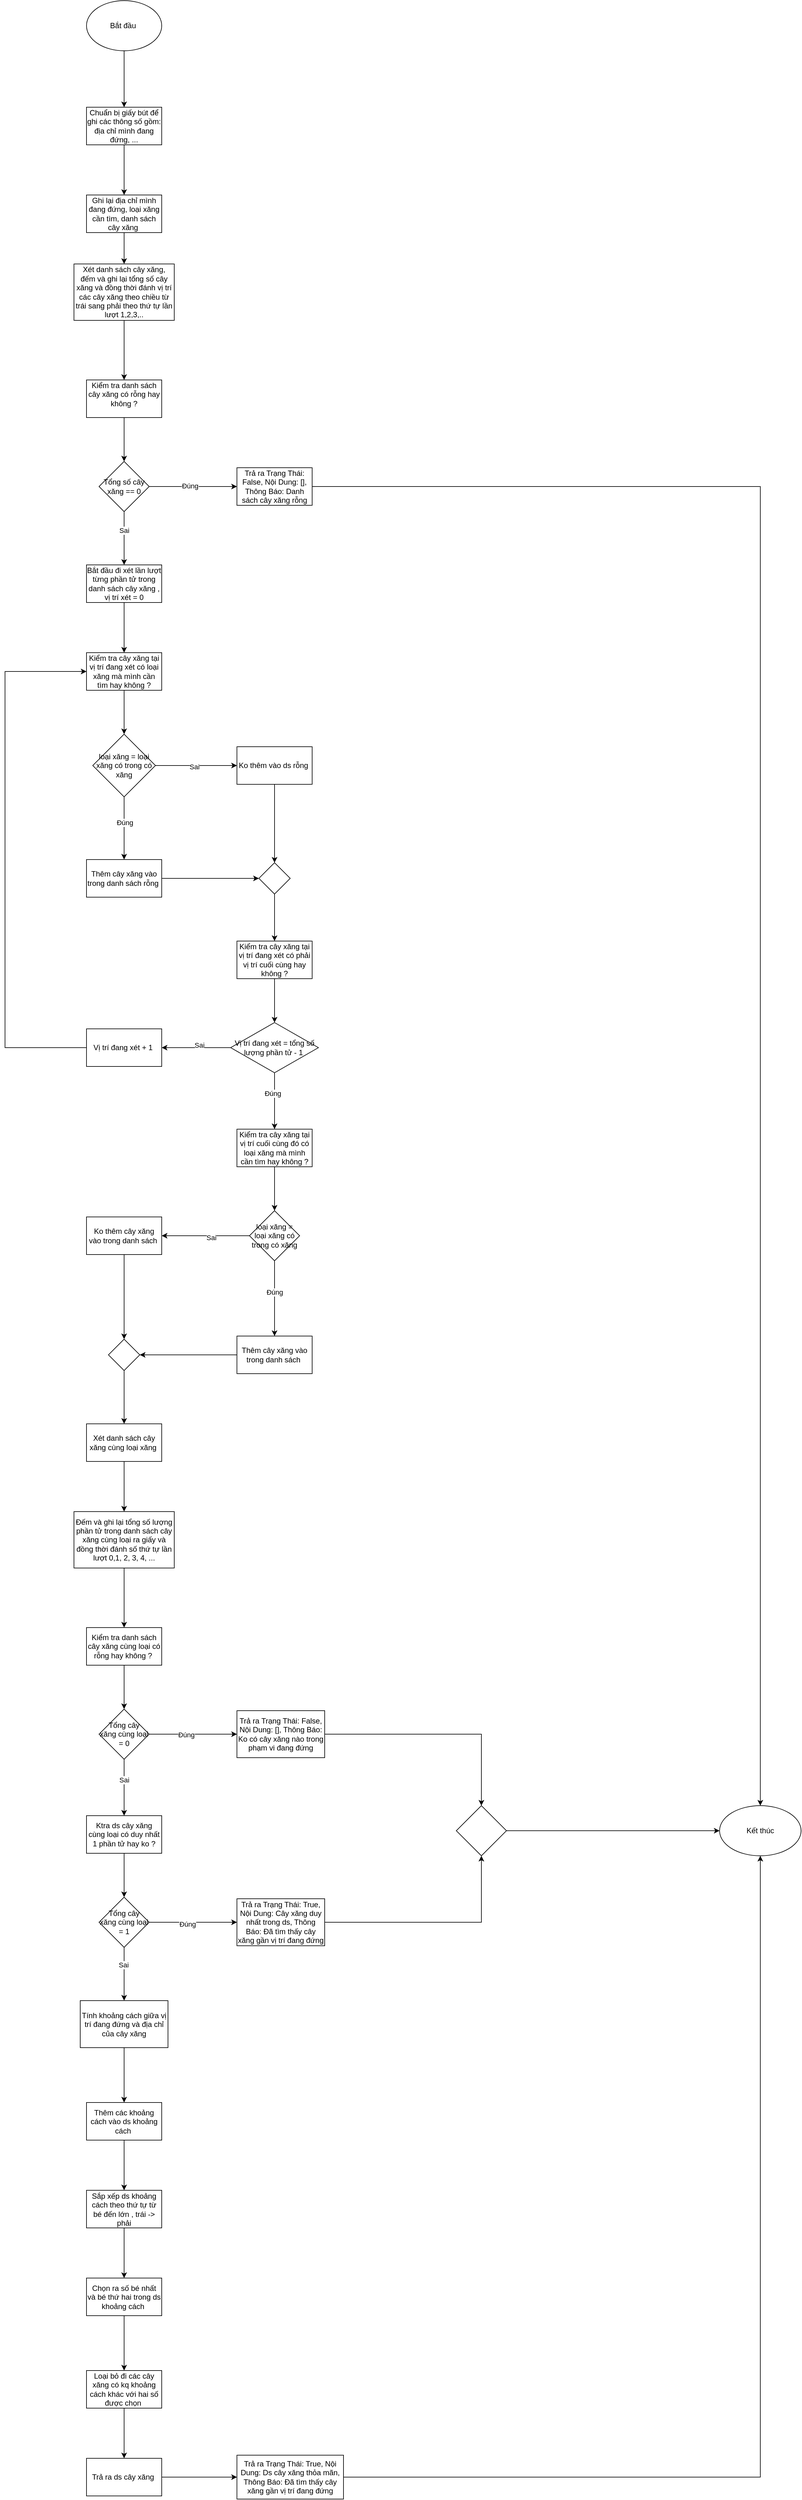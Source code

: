 <mxfile version="24.7.6">
  <diagram name="Page-1" id="aX4CD0YnM9mkY9acVC4E">
    <mxGraphModel dx="1551" dy="1123" grid="1" gridSize="10" guides="1" tooltips="1" connect="1" arrows="1" fold="1" page="0" pageScale="1" pageWidth="850" pageHeight="1100" math="0" shadow="0">
      <root>
        <mxCell id="0" />
        <mxCell id="1" parent="0" />
        <mxCell id="w75pA72Hz9CgyQcH--Vn-3" value="" style="edgeStyle=orthogonalEdgeStyle;rounded=0;orthogonalLoop=1;jettySize=auto;html=1;" parent="1" source="w75pA72Hz9CgyQcH--Vn-1" target="w75pA72Hz9CgyQcH--Vn-2" edge="1">
          <mxGeometry relative="1" as="geometry" />
        </mxCell>
        <mxCell id="w75pA72Hz9CgyQcH--Vn-1" value="Bắt đầu&amp;nbsp;" style="ellipse;whiteSpace=wrap;html=1;" parent="1" vertex="1">
          <mxGeometry x="120" y="-80" width="120" height="80" as="geometry" />
        </mxCell>
        <mxCell id="w75pA72Hz9CgyQcH--Vn-5" value="" style="edgeStyle=orthogonalEdgeStyle;rounded=0;orthogonalLoop=1;jettySize=auto;html=1;" parent="1" source="w75pA72Hz9CgyQcH--Vn-2" target="w75pA72Hz9CgyQcH--Vn-4" edge="1">
          <mxGeometry relative="1" as="geometry" />
        </mxCell>
        <mxCell id="w75pA72Hz9CgyQcH--Vn-2" value="Chuẩn bị giấy bút để ghi các thông số gồm: địa chỉ mình đang đứng, ..." style="whiteSpace=wrap;html=1;" parent="1" vertex="1">
          <mxGeometry x="120" y="90" width="120" height="60" as="geometry" />
        </mxCell>
        <mxCell id="w75pA72Hz9CgyQcH--Vn-7" value="" style="edgeStyle=orthogonalEdgeStyle;rounded=0;orthogonalLoop=1;jettySize=auto;html=1;" parent="1" source="w75pA72Hz9CgyQcH--Vn-4" target="w75pA72Hz9CgyQcH--Vn-6" edge="1">
          <mxGeometry relative="1" as="geometry" />
        </mxCell>
        <mxCell id="w75pA72Hz9CgyQcH--Vn-4" value="Ghi lại địa chỉ mình đang đứng, loại xăng cần tìm, danh sách cây xăng&amp;nbsp;" style="whiteSpace=wrap;html=1;" parent="1" vertex="1">
          <mxGeometry x="120" y="230" width="120" height="60" as="geometry" />
        </mxCell>
        <mxCell id="w75pA72Hz9CgyQcH--Vn-9" value="" style="edgeStyle=orthogonalEdgeStyle;rounded=0;orthogonalLoop=1;jettySize=auto;html=1;" parent="1" source="w75pA72Hz9CgyQcH--Vn-6" target="w75pA72Hz9CgyQcH--Vn-8" edge="1">
          <mxGeometry relative="1" as="geometry" />
        </mxCell>
        <mxCell id="w75pA72Hz9CgyQcH--Vn-6" value="Xét danh sách cây xăng, đếm và ghi lại tổng số cây xăng và đồng thời đánh vị trí các cây xăng theo chiều từ trái sang phải theo thứ tự lần lượt 1,2,3,.." style="whiteSpace=wrap;html=1;" parent="1" vertex="1">
          <mxGeometry x="100" y="340" width="160" height="90" as="geometry" />
        </mxCell>
        <mxCell id="w75pA72Hz9CgyQcH--Vn-13" value="" style="edgeStyle=orthogonalEdgeStyle;rounded=0;orthogonalLoop=1;jettySize=auto;html=1;" parent="1" source="w75pA72Hz9CgyQcH--Vn-8" target="w75pA72Hz9CgyQcH--Vn-12" edge="1">
          <mxGeometry relative="1" as="geometry" />
        </mxCell>
        <mxCell id="w75pA72Hz9CgyQcH--Vn-8" value="Kiểm tra danh sách cây xăng có rỗng hay không ?&lt;div&gt;&lt;br&gt;&lt;/div&gt;" style="whiteSpace=wrap;html=1;" parent="1" vertex="1">
          <mxGeometry x="120" y="525" width="120" height="60" as="geometry" />
        </mxCell>
        <mxCell id="w75pA72Hz9CgyQcH--Vn-15" value="" style="edgeStyle=orthogonalEdgeStyle;rounded=0;orthogonalLoop=1;jettySize=auto;html=1;" parent="1" source="w75pA72Hz9CgyQcH--Vn-12" target="w75pA72Hz9CgyQcH--Vn-14" edge="1">
          <mxGeometry relative="1" as="geometry" />
        </mxCell>
        <mxCell id="KW4GMvHp3O4kSPheZxXF-3" value="Đúng" style="edgeLabel;html=1;align=center;verticalAlign=middle;resizable=0;points=[];" vertex="1" connectable="0" parent="w75pA72Hz9CgyQcH--Vn-15">
          <mxGeometry x="-0.071" y="1" relative="1" as="geometry">
            <mxPoint as="offset" />
          </mxGeometry>
        </mxCell>
        <mxCell id="KW4GMvHp3O4kSPheZxXF-2" value="" style="edgeStyle=orthogonalEdgeStyle;rounded=0;orthogonalLoop=1;jettySize=auto;html=1;" edge="1" parent="1" source="w75pA72Hz9CgyQcH--Vn-12" target="KW4GMvHp3O4kSPheZxXF-1">
          <mxGeometry relative="1" as="geometry" />
        </mxCell>
        <mxCell id="KW4GMvHp3O4kSPheZxXF-4" value="Sai" style="edgeLabel;html=1;align=center;verticalAlign=middle;resizable=0;points=[];" vertex="1" connectable="0" parent="KW4GMvHp3O4kSPheZxXF-2">
          <mxGeometry x="-0.29" relative="1" as="geometry">
            <mxPoint as="offset" />
          </mxGeometry>
        </mxCell>
        <mxCell id="w75pA72Hz9CgyQcH--Vn-12" value="Tổng số cây xăng == 0" style="rhombus;whiteSpace=wrap;html=1;" parent="1" vertex="1">
          <mxGeometry x="140" y="655" width="80" height="80" as="geometry" />
        </mxCell>
        <mxCell id="KW4GMvHp3O4kSPheZxXF-88" style="edgeStyle=orthogonalEdgeStyle;rounded=0;orthogonalLoop=1;jettySize=auto;html=1;exitX=1;exitY=0.5;exitDx=0;exitDy=0;entryX=0.5;entryY=0;entryDx=0;entryDy=0;" edge="1" parent="1" source="w75pA72Hz9CgyQcH--Vn-14" target="KW4GMvHp3O4kSPheZxXF-82">
          <mxGeometry relative="1" as="geometry" />
        </mxCell>
        <mxCell id="w75pA72Hz9CgyQcH--Vn-14" value="Trả ra Trạng Thái: False, Nội Dung: [], Thông Báo: Danh sách cây xăng rỗng" style="whiteSpace=wrap;html=1;" parent="1" vertex="1">
          <mxGeometry x="360" y="665" width="120" height="60" as="geometry" />
        </mxCell>
        <mxCell id="KW4GMvHp3O4kSPheZxXF-6" value="" style="edgeStyle=orthogonalEdgeStyle;rounded=0;orthogonalLoop=1;jettySize=auto;html=1;" edge="1" parent="1" source="KW4GMvHp3O4kSPheZxXF-1" target="KW4GMvHp3O4kSPheZxXF-5">
          <mxGeometry relative="1" as="geometry" />
        </mxCell>
        <mxCell id="KW4GMvHp3O4kSPheZxXF-1" value="Bắt đầu đi xét lần lượt từng phần tử trong danh sách cây xăng , vị trí xét = 0" style="whiteSpace=wrap;html=1;" vertex="1" parent="1">
          <mxGeometry x="120" y="820" width="120" height="60" as="geometry" />
        </mxCell>
        <mxCell id="KW4GMvHp3O4kSPheZxXF-8" value="" style="edgeStyle=orthogonalEdgeStyle;rounded=0;orthogonalLoop=1;jettySize=auto;html=1;" edge="1" parent="1" source="KW4GMvHp3O4kSPheZxXF-5" target="KW4GMvHp3O4kSPheZxXF-7">
          <mxGeometry relative="1" as="geometry" />
        </mxCell>
        <mxCell id="KW4GMvHp3O4kSPheZxXF-5" value="Kiểm tra cây xăng tại vị trí đang xét có loại xăng mà mình cần tìm hay không ?" style="whiteSpace=wrap;html=1;" vertex="1" parent="1">
          <mxGeometry x="120" y="960" width="120" height="60" as="geometry" />
        </mxCell>
        <mxCell id="KW4GMvHp3O4kSPheZxXF-10" value="" style="edgeStyle=orthogonalEdgeStyle;rounded=0;orthogonalLoop=1;jettySize=auto;html=1;" edge="1" parent="1" source="KW4GMvHp3O4kSPheZxXF-7" target="KW4GMvHp3O4kSPheZxXF-9">
          <mxGeometry relative="1" as="geometry" />
        </mxCell>
        <mxCell id="KW4GMvHp3O4kSPheZxXF-13" value="Đúng" style="edgeLabel;html=1;align=center;verticalAlign=middle;resizable=0;points=[];" vertex="1" connectable="0" parent="KW4GMvHp3O4kSPheZxXF-10">
          <mxGeometry x="-0.191" y="1" relative="1" as="geometry">
            <mxPoint as="offset" />
          </mxGeometry>
        </mxCell>
        <mxCell id="KW4GMvHp3O4kSPheZxXF-12" value="" style="edgeStyle=orthogonalEdgeStyle;rounded=0;orthogonalLoop=1;jettySize=auto;html=1;" edge="1" parent="1" source="KW4GMvHp3O4kSPheZxXF-7" target="KW4GMvHp3O4kSPheZxXF-11">
          <mxGeometry relative="1" as="geometry" />
        </mxCell>
        <mxCell id="KW4GMvHp3O4kSPheZxXF-14" value="Sai" style="edgeLabel;html=1;align=center;verticalAlign=middle;resizable=0;points=[];" vertex="1" connectable="0" parent="KW4GMvHp3O4kSPheZxXF-12">
          <mxGeometry x="-0.045" y="-2" relative="1" as="geometry">
            <mxPoint as="offset" />
          </mxGeometry>
        </mxCell>
        <mxCell id="KW4GMvHp3O4kSPheZxXF-7" value="loại xăng = loại xăng có trong có xăng" style="rhombus;whiteSpace=wrap;html=1;" vertex="1" parent="1">
          <mxGeometry x="130" y="1090" width="100" height="100" as="geometry" />
        </mxCell>
        <mxCell id="KW4GMvHp3O4kSPheZxXF-17" style="edgeStyle=orthogonalEdgeStyle;rounded=0;orthogonalLoop=1;jettySize=auto;html=1;exitX=1;exitY=0.5;exitDx=0;exitDy=0;entryX=0;entryY=0.5;entryDx=0;entryDy=0;" edge="1" parent="1" source="KW4GMvHp3O4kSPheZxXF-9" target="KW4GMvHp3O4kSPheZxXF-15">
          <mxGeometry relative="1" as="geometry" />
        </mxCell>
        <mxCell id="KW4GMvHp3O4kSPheZxXF-9" value="Thêm cây xăng vào trong danh sách rỗng&amp;nbsp;" style="whiteSpace=wrap;html=1;" vertex="1" parent="1">
          <mxGeometry x="120" y="1290" width="120" height="60" as="geometry" />
        </mxCell>
        <mxCell id="KW4GMvHp3O4kSPheZxXF-16" value="" style="edgeStyle=orthogonalEdgeStyle;rounded=0;orthogonalLoop=1;jettySize=auto;html=1;exitX=0.5;exitY=1;exitDx=0;exitDy=0;" edge="1" parent="1" source="KW4GMvHp3O4kSPheZxXF-11" target="KW4GMvHp3O4kSPheZxXF-15">
          <mxGeometry relative="1" as="geometry" />
        </mxCell>
        <mxCell id="KW4GMvHp3O4kSPheZxXF-11" value="Ko thêm vào ds rỗng&amp;nbsp;" style="whiteSpace=wrap;html=1;" vertex="1" parent="1">
          <mxGeometry x="360" y="1110" width="120" height="60" as="geometry" />
        </mxCell>
        <mxCell id="KW4GMvHp3O4kSPheZxXF-19" value="" style="edgeStyle=orthogonalEdgeStyle;rounded=0;orthogonalLoop=1;jettySize=auto;html=1;" edge="1" parent="1" source="KW4GMvHp3O4kSPheZxXF-15" target="KW4GMvHp3O4kSPheZxXF-18">
          <mxGeometry relative="1" as="geometry" />
        </mxCell>
        <mxCell id="KW4GMvHp3O4kSPheZxXF-15" value="" style="rhombus;whiteSpace=wrap;html=1;" vertex="1" parent="1">
          <mxGeometry x="395" y="1295" width="50" height="50" as="geometry" />
        </mxCell>
        <mxCell id="KW4GMvHp3O4kSPheZxXF-21" value="" style="edgeStyle=orthogonalEdgeStyle;rounded=0;orthogonalLoop=1;jettySize=auto;html=1;" edge="1" parent="1" source="KW4GMvHp3O4kSPheZxXF-18" target="KW4GMvHp3O4kSPheZxXF-20">
          <mxGeometry relative="1" as="geometry" />
        </mxCell>
        <mxCell id="KW4GMvHp3O4kSPheZxXF-18" value="Kiểm tra cây xăng tại vị trí đang xét có phải vị trí cuối cùng hay không ?" style="whiteSpace=wrap;html=1;" vertex="1" parent="1">
          <mxGeometry x="360" y="1420" width="120" height="60" as="geometry" />
        </mxCell>
        <mxCell id="KW4GMvHp3O4kSPheZxXF-23" value="" style="edgeStyle=orthogonalEdgeStyle;rounded=0;orthogonalLoop=1;jettySize=auto;html=1;" edge="1" parent="1" source="KW4GMvHp3O4kSPheZxXF-20" target="KW4GMvHp3O4kSPheZxXF-22">
          <mxGeometry relative="1" as="geometry" />
        </mxCell>
        <mxCell id="KW4GMvHp3O4kSPheZxXF-27" value="Đúng" style="edgeLabel;html=1;align=center;verticalAlign=middle;resizable=0;points=[];" vertex="1" connectable="0" parent="KW4GMvHp3O4kSPheZxXF-23">
          <mxGeometry x="-0.273" y="-3" relative="1" as="geometry">
            <mxPoint as="offset" />
          </mxGeometry>
        </mxCell>
        <mxCell id="KW4GMvHp3O4kSPheZxXF-29" value="" style="edgeStyle=orthogonalEdgeStyle;rounded=0;orthogonalLoop=1;jettySize=auto;html=1;" edge="1" parent="1" source="KW4GMvHp3O4kSPheZxXF-20" target="KW4GMvHp3O4kSPheZxXF-28">
          <mxGeometry relative="1" as="geometry" />
        </mxCell>
        <mxCell id="KW4GMvHp3O4kSPheZxXF-30" value="Sai" style="edgeLabel;html=1;align=center;verticalAlign=middle;resizable=0;points=[];" vertex="1" connectable="0" parent="KW4GMvHp3O4kSPheZxXF-29">
          <mxGeometry x="-0.078" y="-4" relative="1" as="geometry">
            <mxPoint as="offset" />
          </mxGeometry>
        </mxCell>
        <mxCell id="KW4GMvHp3O4kSPheZxXF-20" value="Vị trí đang xét = tổng số lượng phần tử - 1&amp;nbsp;" style="rhombus;whiteSpace=wrap;html=1;" vertex="1" parent="1">
          <mxGeometry x="350" y="1550" width="140" height="80" as="geometry" />
        </mxCell>
        <mxCell id="KW4GMvHp3O4kSPheZxXF-34" value="" style="edgeStyle=orthogonalEdgeStyle;rounded=0;orthogonalLoop=1;jettySize=auto;html=1;" edge="1" parent="1" source="KW4GMvHp3O4kSPheZxXF-22" target="KW4GMvHp3O4kSPheZxXF-33">
          <mxGeometry relative="1" as="geometry" />
        </mxCell>
        <mxCell id="KW4GMvHp3O4kSPheZxXF-22" value="Kiểm tra cây xăng tại vị trí cuối cùng đó có loại xăng mà mình cần tìm hay không ?" style="whiteSpace=wrap;html=1;" vertex="1" parent="1">
          <mxGeometry x="360" y="1720" width="120" height="60" as="geometry" />
        </mxCell>
        <mxCell id="KW4GMvHp3O4kSPheZxXF-32" style="edgeStyle=orthogonalEdgeStyle;rounded=0;orthogonalLoop=1;jettySize=auto;html=1;entryX=0;entryY=0.5;entryDx=0;entryDy=0;exitX=0;exitY=0.5;exitDx=0;exitDy=0;" edge="1" parent="1" source="KW4GMvHp3O4kSPheZxXF-28" target="KW4GMvHp3O4kSPheZxXF-5">
          <mxGeometry relative="1" as="geometry">
            <mxPoint x="90.06" y="1590" as="sourcePoint" />
            <mxPoint x="90.06" y="990" as="targetPoint" />
            <Array as="points">
              <mxPoint x="-10" y="1590" />
              <mxPoint x="-10" y="990" />
            </Array>
          </mxGeometry>
        </mxCell>
        <mxCell id="KW4GMvHp3O4kSPheZxXF-28" value="Vị trí đang xét + 1&amp;nbsp;" style="whiteSpace=wrap;html=1;" vertex="1" parent="1">
          <mxGeometry x="120" y="1560" width="120" height="60" as="geometry" />
        </mxCell>
        <mxCell id="KW4GMvHp3O4kSPheZxXF-36" value="" style="edgeStyle=orthogonalEdgeStyle;rounded=0;orthogonalLoop=1;jettySize=auto;html=1;" edge="1" parent="1" source="KW4GMvHp3O4kSPheZxXF-33" target="KW4GMvHp3O4kSPheZxXF-35">
          <mxGeometry relative="1" as="geometry" />
        </mxCell>
        <mxCell id="KW4GMvHp3O4kSPheZxXF-41" value="Đúng" style="edgeLabel;html=1;align=center;verticalAlign=middle;resizable=0;points=[];" vertex="1" connectable="0" parent="KW4GMvHp3O4kSPheZxXF-36">
          <mxGeometry x="-0.174" relative="1" as="geometry">
            <mxPoint as="offset" />
          </mxGeometry>
        </mxCell>
        <mxCell id="KW4GMvHp3O4kSPheZxXF-38" value="" style="edgeStyle=orthogonalEdgeStyle;rounded=0;orthogonalLoop=1;jettySize=auto;html=1;" edge="1" parent="1" source="KW4GMvHp3O4kSPheZxXF-33" target="KW4GMvHp3O4kSPheZxXF-37">
          <mxGeometry relative="1" as="geometry" />
        </mxCell>
        <mxCell id="KW4GMvHp3O4kSPheZxXF-40" value="Sai" style="edgeLabel;html=1;align=center;verticalAlign=middle;resizable=0;points=[];" vertex="1" connectable="0" parent="KW4GMvHp3O4kSPheZxXF-38">
          <mxGeometry x="-0.13" y="3" relative="1" as="geometry">
            <mxPoint as="offset" />
          </mxGeometry>
        </mxCell>
        <mxCell id="KW4GMvHp3O4kSPheZxXF-33" value="loại xăng = loại xăng có trong có xăng" style="rhombus;whiteSpace=wrap;html=1;" vertex="1" parent="1">
          <mxGeometry x="380" y="1850" width="80" height="80" as="geometry" />
        </mxCell>
        <mxCell id="KW4GMvHp3O4kSPheZxXF-44" style="edgeStyle=orthogonalEdgeStyle;rounded=0;orthogonalLoop=1;jettySize=auto;html=1;exitX=0;exitY=0.5;exitDx=0;exitDy=0;entryX=1;entryY=0.5;entryDx=0;entryDy=0;" edge="1" parent="1" source="KW4GMvHp3O4kSPheZxXF-35" target="KW4GMvHp3O4kSPheZxXF-42">
          <mxGeometry relative="1" as="geometry" />
        </mxCell>
        <mxCell id="KW4GMvHp3O4kSPheZxXF-35" value="Thêm cây xăng vào trong danh sách&amp;nbsp;" style="whiteSpace=wrap;html=1;" vertex="1" parent="1">
          <mxGeometry x="360" y="2050" width="120" height="60" as="geometry" />
        </mxCell>
        <mxCell id="KW4GMvHp3O4kSPheZxXF-43" value="" style="edgeStyle=orthogonalEdgeStyle;rounded=0;orthogonalLoop=1;jettySize=auto;html=1;" edge="1" parent="1" source="KW4GMvHp3O4kSPheZxXF-37" target="KW4GMvHp3O4kSPheZxXF-42">
          <mxGeometry relative="1" as="geometry" />
        </mxCell>
        <mxCell id="KW4GMvHp3O4kSPheZxXF-37" value="Ko thêm cây xăng vào trong danh sách&amp;nbsp;" style="whiteSpace=wrap;html=1;" vertex="1" parent="1">
          <mxGeometry x="120" y="1860" width="120" height="60" as="geometry" />
        </mxCell>
        <mxCell id="KW4GMvHp3O4kSPheZxXF-46" value="" style="edgeStyle=orthogonalEdgeStyle;rounded=0;orthogonalLoop=1;jettySize=auto;html=1;" edge="1" parent="1" source="KW4GMvHp3O4kSPheZxXF-42" target="KW4GMvHp3O4kSPheZxXF-45">
          <mxGeometry relative="1" as="geometry" />
        </mxCell>
        <mxCell id="KW4GMvHp3O4kSPheZxXF-42" value="" style="rhombus;whiteSpace=wrap;html=1;" vertex="1" parent="1">
          <mxGeometry x="155" y="2055" width="50" height="50" as="geometry" />
        </mxCell>
        <mxCell id="KW4GMvHp3O4kSPheZxXF-48" value="" style="edgeStyle=orthogonalEdgeStyle;rounded=0;orthogonalLoop=1;jettySize=auto;html=1;" edge="1" parent="1" source="KW4GMvHp3O4kSPheZxXF-45" target="KW4GMvHp3O4kSPheZxXF-47">
          <mxGeometry relative="1" as="geometry" />
        </mxCell>
        <mxCell id="KW4GMvHp3O4kSPheZxXF-45" value="Xét danh sách cây xăng cùng loại xăng&amp;nbsp;" style="whiteSpace=wrap;html=1;" vertex="1" parent="1">
          <mxGeometry x="120" y="2190" width="120" height="60" as="geometry" />
        </mxCell>
        <mxCell id="KW4GMvHp3O4kSPheZxXF-50" value="" style="edgeStyle=orthogonalEdgeStyle;rounded=0;orthogonalLoop=1;jettySize=auto;html=1;" edge="1" parent="1" source="KW4GMvHp3O4kSPheZxXF-47" target="KW4GMvHp3O4kSPheZxXF-49">
          <mxGeometry relative="1" as="geometry" />
        </mxCell>
        <mxCell id="KW4GMvHp3O4kSPheZxXF-47" value="Đếm và ghi lại tổng số lượng phần tử trong danh sách cây xăng cùng loại ra giấy và đồng thời đánh số thứ tự lần lượt 0,1, 2, 3, 4, ..." style="whiteSpace=wrap;html=1;" vertex="1" parent="1">
          <mxGeometry x="100" y="2330" width="160" height="90" as="geometry" />
        </mxCell>
        <mxCell id="KW4GMvHp3O4kSPheZxXF-52" value="" style="edgeStyle=orthogonalEdgeStyle;rounded=0;orthogonalLoop=1;jettySize=auto;html=1;" edge="1" parent="1" source="KW4GMvHp3O4kSPheZxXF-49" target="KW4GMvHp3O4kSPheZxXF-51">
          <mxGeometry relative="1" as="geometry" />
        </mxCell>
        <mxCell id="KW4GMvHp3O4kSPheZxXF-49" value="Kiểm tra danh sách cây xăng cùng loại có rỗng hay không ?&amp;nbsp;" style="whiteSpace=wrap;html=1;" vertex="1" parent="1">
          <mxGeometry x="120" y="2515" width="120" height="60" as="geometry" />
        </mxCell>
        <mxCell id="KW4GMvHp3O4kSPheZxXF-59" value="" style="edgeStyle=orthogonalEdgeStyle;rounded=0;orthogonalLoop=1;jettySize=auto;html=1;" edge="1" parent="1" source="KW4GMvHp3O4kSPheZxXF-51" target="KW4GMvHp3O4kSPheZxXF-58">
          <mxGeometry relative="1" as="geometry" />
        </mxCell>
        <mxCell id="KW4GMvHp3O4kSPheZxXF-60" value="Đúng" style="edgeLabel;html=1;align=center;verticalAlign=middle;resizable=0;points=[];" vertex="1" connectable="0" parent="KW4GMvHp3O4kSPheZxXF-59">
          <mxGeometry x="-0.155" y="-1" relative="1" as="geometry">
            <mxPoint as="offset" />
          </mxGeometry>
        </mxCell>
        <mxCell id="KW4GMvHp3O4kSPheZxXF-62" value="" style="edgeStyle=orthogonalEdgeStyle;rounded=0;orthogonalLoop=1;jettySize=auto;html=1;" edge="1" parent="1" source="KW4GMvHp3O4kSPheZxXF-51" target="KW4GMvHp3O4kSPheZxXF-61">
          <mxGeometry relative="1" as="geometry" />
        </mxCell>
        <mxCell id="KW4GMvHp3O4kSPheZxXF-63" value="Sai" style="edgeLabel;html=1;align=center;verticalAlign=middle;resizable=0;points=[];" vertex="1" connectable="0" parent="KW4GMvHp3O4kSPheZxXF-62">
          <mxGeometry x="-0.267" relative="1" as="geometry">
            <mxPoint as="offset" />
          </mxGeometry>
        </mxCell>
        <mxCell id="KW4GMvHp3O4kSPheZxXF-51" value="Tổng cây xăng cùng loại = 0" style="rhombus;whiteSpace=wrap;html=1;" vertex="1" parent="1">
          <mxGeometry x="140" y="2645" width="80" height="80" as="geometry" />
        </mxCell>
        <mxCell id="KW4GMvHp3O4kSPheZxXF-85" value="" style="edgeStyle=orthogonalEdgeStyle;rounded=0;orthogonalLoop=1;jettySize=auto;html=1;" edge="1" parent="1" source="KW4GMvHp3O4kSPheZxXF-58" target="KW4GMvHp3O4kSPheZxXF-84">
          <mxGeometry relative="1" as="geometry" />
        </mxCell>
        <mxCell id="KW4GMvHp3O4kSPheZxXF-58" value="Trả ra Trạng Thái: False, Nội Dung: [], Thông Báo: Ko có cây xăng nào trong phạm vi đang đứng" style="whiteSpace=wrap;html=1;" vertex="1" parent="1">
          <mxGeometry x="360" y="2647.5" width="140" height="75" as="geometry" />
        </mxCell>
        <mxCell id="KW4GMvHp3O4kSPheZxXF-65" value="" style="edgeStyle=orthogonalEdgeStyle;rounded=0;orthogonalLoop=1;jettySize=auto;html=1;" edge="1" parent="1" source="KW4GMvHp3O4kSPheZxXF-61" target="KW4GMvHp3O4kSPheZxXF-64">
          <mxGeometry relative="1" as="geometry" />
        </mxCell>
        <mxCell id="KW4GMvHp3O4kSPheZxXF-61" value="Ktra ds cây xăng cùng loại có duy nhất 1 phần tử hay ko ?" style="whiteSpace=wrap;html=1;" vertex="1" parent="1">
          <mxGeometry x="120" y="2815" width="120" height="60" as="geometry" />
        </mxCell>
        <mxCell id="KW4GMvHp3O4kSPheZxXF-67" value="" style="edgeStyle=orthogonalEdgeStyle;rounded=0;orthogonalLoop=1;jettySize=auto;html=1;" edge="1" parent="1" source="KW4GMvHp3O4kSPheZxXF-64" target="KW4GMvHp3O4kSPheZxXF-66">
          <mxGeometry relative="1" as="geometry" />
        </mxCell>
        <mxCell id="KW4GMvHp3O4kSPheZxXF-68" value="Đúng" style="edgeLabel;html=1;align=center;verticalAlign=middle;resizable=0;points=[];" vertex="1" connectable="0" parent="KW4GMvHp3O4kSPheZxXF-67">
          <mxGeometry x="-0.139" y="-3" relative="1" as="geometry">
            <mxPoint as="offset" />
          </mxGeometry>
        </mxCell>
        <mxCell id="KW4GMvHp3O4kSPheZxXF-70" value="" style="edgeStyle=orthogonalEdgeStyle;rounded=0;orthogonalLoop=1;jettySize=auto;html=1;" edge="1" parent="1" source="KW4GMvHp3O4kSPheZxXF-64" target="KW4GMvHp3O4kSPheZxXF-69">
          <mxGeometry relative="1" as="geometry" />
        </mxCell>
        <mxCell id="KW4GMvHp3O4kSPheZxXF-71" value="Sai" style="edgeLabel;html=1;align=center;verticalAlign=middle;resizable=0;points=[];" vertex="1" connectable="0" parent="KW4GMvHp3O4kSPheZxXF-70">
          <mxGeometry x="-0.34" y="-1" relative="1" as="geometry">
            <mxPoint as="offset" />
          </mxGeometry>
        </mxCell>
        <mxCell id="KW4GMvHp3O4kSPheZxXF-64" value="Tổng cây xăng cùng loại = 1" style="rhombus;whiteSpace=wrap;html=1;" vertex="1" parent="1">
          <mxGeometry x="140" y="2945" width="80" height="80" as="geometry" />
        </mxCell>
        <mxCell id="KW4GMvHp3O4kSPheZxXF-86" style="edgeStyle=orthogonalEdgeStyle;rounded=0;orthogonalLoop=1;jettySize=auto;html=1;exitX=1;exitY=0.5;exitDx=0;exitDy=0;entryX=0.5;entryY=1;entryDx=0;entryDy=0;" edge="1" parent="1" source="KW4GMvHp3O4kSPheZxXF-66" target="KW4GMvHp3O4kSPheZxXF-84">
          <mxGeometry relative="1" as="geometry" />
        </mxCell>
        <mxCell id="KW4GMvHp3O4kSPheZxXF-66" value="Trả ra Trạng Thái: True, Nội Dung: Cây xăng duy nhất trong ds, Thông Báo: Đã tìm thấy cây xăng gần vị trí đang đứng" style="whiteSpace=wrap;html=1;" vertex="1" parent="1">
          <mxGeometry x="360" y="2947.5" width="140" height="75" as="geometry" />
        </mxCell>
        <mxCell id="KW4GMvHp3O4kSPheZxXF-73" value="" style="edgeStyle=orthogonalEdgeStyle;rounded=0;orthogonalLoop=1;jettySize=auto;html=1;" edge="1" parent="1" source="KW4GMvHp3O4kSPheZxXF-69" target="KW4GMvHp3O4kSPheZxXF-72">
          <mxGeometry relative="1" as="geometry" />
        </mxCell>
        <mxCell id="KW4GMvHp3O4kSPheZxXF-69" value="Tính khoảng cách giữa vị trí đang đứng và địa chỉ của cây xăng" style="whiteSpace=wrap;html=1;" vertex="1" parent="1">
          <mxGeometry x="110" y="3110" width="140" height="75" as="geometry" />
        </mxCell>
        <mxCell id="KW4GMvHp3O4kSPheZxXF-75" value="" style="edgeStyle=orthogonalEdgeStyle;rounded=0;orthogonalLoop=1;jettySize=auto;html=1;" edge="1" parent="1" source="KW4GMvHp3O4kSPheZxXF-72" target="KW4GMvHp3O4kSPheZxXF-74">
          <mxGeometry relative="1" as="geometry" />
        </mxCell>
        <mxCell id="KW4GMvHp3O4kSPheZxXF-72" value="Thêm các khoảng cách vào ds khoảng cách&amp;nbsp;" style="whiteSpace=wrap;html=1;" vertex="1" parent="1">
          <mxGeometry x="120" y="3272.5" width="120" height="60" as="geometry" />
        </mxCell>
        <mxCell id="KW4GMvHp3O4kSPheZxXF-77" value="" style="edgeStyle=orthogonalEdgeStyle;rounded=0;orthogonalLoop=1;jettySize=auto;html=1;" edge="1" parent="1" source="KW4GMvHp3O4kSPheZxXF-74" target="KW4GMvHp3O4kSPheZxXF-76">
          <mxGeometry relative="1" as="geometry" />
        </mxCell>
        <mxCell id="KW4GMvHp3O4kSPheZxXF-74" value="Sắp xếp ds khoảng cách theo thứ tự từ bé đến lớn , trái -&amp;gt; phải" style="whiteSpace=wrap;html=1;" vertex="1" parent="1">
          <mxGeometry x="120" y="3412.5" width="120" height="60" as="geometry" />
        </mxCell>
        <mxCell id="KW4GMvHp3O4kSPheZxXF-79" value="" style="edgeStyle=orthogonalEdgeStyle;rounded=0;orthogonalLoop=1;jettySize=auto;html=1;" edge="1" parent="1" source="KW4GMvHp3O4kSPheZxXF-76" target="KW4GMvHp3O4kSPheZxXF-78">
          <mxGeometry relative="1" as="geometry" />
        </mxCell>
        <mxCell id="KW4GMvHp3O4kSPheZxXF-76" value="Chọn ra số bé nhất và bé thứ hai trong ds khoảng cách&amp;nbsp;" style="whiteSpace=wrap;html=1;" vertex="1" parent="1">
          <mxGeometry x="120" y="3552.5" width="120" height="60" as="geometry" />
        </mxCell>
        <mxCell id="KW4GMvHp3O4kSPheZxXF-81" value="" style="edgeStyle=orthogonalEdgeStyle;rounded=0;orthogonalLoop=1;jettySize=auto;html=1;" edge="1" parent="1" source="KW4GMvHp3O4kSPheZxXF-78" target="KW4GMvHp3O4kSPheZxXF-80">
          <mxGeometry relative="1" as="geometry" />
        </mxCell>
        <mxCell id="KW4GMvHp3O4kSPheZxXF-78" value="Loại bỏ đi các cây xăng có kq khoảng cách khác với hai số được chọn&amp;nbsp;" style="whiteSpace=wrap;html=1;" vertex="1" parent="1">
          <mxGeometry x="120" y="3700" width="120" height="60" as="geometry" />
        </mxCell>
        <mxCell id="KW4GMvHp3O4kSPheZxXF-90" value="" style="edgeStyle=orthogonalEdgeStyle;rounded=0;orthogonalLoop=1;jettySize=auto;html=1;" edge="1" parent="1" source="KW4GMvHp3O4kSPheZxXF-80" target="KW4GMvHp3O4kSPheZxXF-89">
          <mxGeometry relative="1" as="geometry" />
        </mxCell>
        <mxCell id="KW4GMvHp3O4kSPheZxXF-80" value="Trả ra ds cây xăng&amp;nbsp;" style="whiteSpace=wrap;html=1;" vertex="1" parent="1">
          <mxGeometry x="120" y="3840" width="120" height="60" as="geometry" />
        </mxCell>
        <mxCell id="KW4GMvHp3O4kSPheZxXF-82" value="Kết thúc" style="ellipse;whiteSpace=wrap;html=1;" vertex="1" parent="1">
          <mxGeometry x="1130" y="2799" width="130" height="80" as="geometry" />
        </mxCell>
        <mxCell id="KW4GMvHp3O4kSPheZxXF-87" style="edgeStyle=orthogonalEdgeStyle;rounded=0;orthogonalLoop=1;jettySize=auto;html=1;exitX=1;exitY=0.5;exitDx=0;exitDy=0;entryX=0;entryY=0.5;entryDx=0;entryDy=0;" edge="1" parent="1" source="KW4GMvHp3O4kSPheZxXF-84" target="KW4GMvHp3O4kSPheZxXF-82">
          <mxGeometry relative="1" as="geometry" />
        </mxCell>
        <mxCell id="KW4GMvHp3O4kSPheZxXF-84" value="" style="rhombus;whiteSpace=wrap;html=1;" vertex="1" parent="1">
          <mxGeometry x="710" y="2799" width="80" height="80" as="geometry" />
        </mxCell>
        <mxCell id="KW4GMvHp3O4kSPheZxXF-91" style="edgeStyle=orthogonalEdgeStyle;rounded=0;orthogonalLoop=1;jettySize=auto;html=1;exitX=1;exitY=0.5;exitDx=0;exitDy=0;entryX=0.5;entryY=1;entryDx=0;entryDy=0;" edge="1" parent="1" source="KW4GMvHp3O4kSPheZxXF-89" target="KW4GMvHp3O4kSPheZxXF-82">
          <mxGeometry relative="1" as="geometry" />
        </mxCell>
        <mxCell id="KW4GMvHp3O4kSPheZxXF-89" value="Trả ra Trạng Thái: True, Nội Dung: Ds cây xăng thỏa mãn, Thông Báo: Đã tìm thấy cây xăng gần vị trí đang đứng" style="whiteSpace=wrap;html=1;" vertex="1" parent="1">
          <mxGeometry x="360" y="3835" width="170" height="70" as="geometry" />
        </mxCell>
      </root>
    </mxGraphModel>
  </diagram>
</mxfile>
